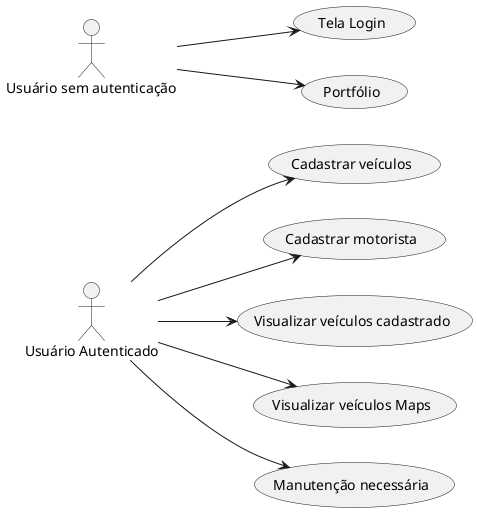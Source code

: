 @startuml
left to right direction

actor "Usuário Autenticado" as Usuario
usecase "Cadastrar veículos" as cadastroVeiculos
Usuario --> cadastroVeiculos
usecase "Cadastrar motorista" as cadastroMotorista
Usuario --> cadastroMotorista
usecase "Visualizar veículos cadastrado" as veiculosCadastrado
Usuario --> veiculosCadastrado
usecase "Visualizar veículos Maps" as veiculosMaps
Usuario --> veiculosMaps
usecase "Manutenção necessária" as manutencao
Usuario --> manutencao
actor "Usuário sem autenticação" as Usuario1
usecase "Tela Login" as login
Usuario1 --> login
usecase "Portfólio" as portfolio
Usuario1 --> portfolio
@enduml
